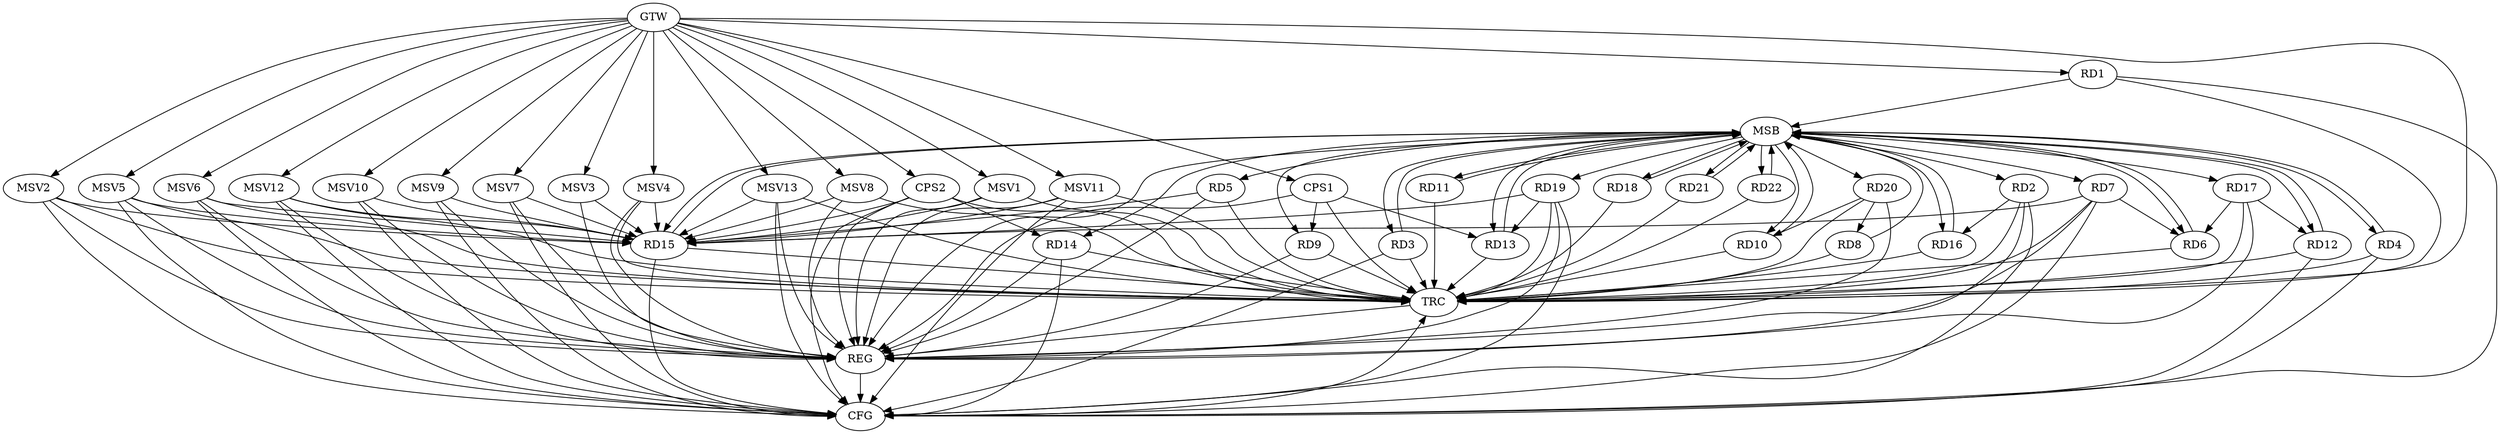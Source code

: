 strict digraph G {
  RD1 [ label="RD1" ];
  RD2 [ label="RD2" ];
  RD3 [ label="RD3" ];
  RD4 [ label="RD4" ];
  RD5 [ label="RD5" ];
  RD6 [ label="RD6" ];
  RD7 [ label="RD7" ];
  RD8 [ label="RD8" ];
  RD9 [ label="RD9" ];
  RD10 [ label="RD10" ];
  RD11 [ label="RD11" ];
  RD12 [ label="RD12" ];
  RD13 [ label="RD13" ];
  RD14 [ label="RD14" ];
  RD15 [ label="RD15" ];
  RD16 [ label="RD16" ];
  RD17 [ label="RD17" ];
  RD18 [ label="RD18" ];
  RD19 [ label="RD19" ];
  RD20 [ label="RD20" ];
  RD21 [ label="RD21" ];
  RD22 [ label="RD22" ];
  CPS1 [ label="CPS1" ];
  CPS2 [ label="CPS2" ];
  GTW [ label="GTW" ];
  REG [ label="REG" ];
  MSB [ label="MSB" ];
  CFG [ label="CFG" ];
  TRC [ label="TRC" ];
  MSV1 [ label="MSV1" ];
  MSV2 [ label="MSV2" ];
  MSV3 [ label="MSV3" ];
  MSV4 [ label="MSV4" ];
  MSV5 [ label="MSV5" ];
  MSV6 [ label="MSV6" ];
  MSV7 [ label="MSV7" ];
  MSV8 [ label="MSV8" ];
  MSV9 [ label="MSV9" ];
  MSV10 [ label="MSV10" ];
  MSV11 [ label="MSV11" ];
  MSV12 [ label="MSV12" ];
  MSV13 [ label="MSV13" ];
  RD2 -> RD16;
  RD5 -> RD15;
  RD7 -> RD6;
  RD17 -> RD6;
  RD7 -> RD15;
  RD20 -> RD8;
  RD20 -> RD10;
  RD17 -> RD12;
  RD19 -> RD13;
  RD19 -> RD15;
  CPS1 -> RD9;
  CPS1 -> RD13;
  CPS2 -> RD14;
  CPS2 -> RD15;
  GTW -> RD1;
  GTW -> CPS1;
  GTW -> CPS2;
  RD2 -> REG;
  RD5 -> REG;
  RD7 -> REG;
  RD9 -> REG;
  RD14 -> REG;
  RD17 -> REG;
  RD19 -> REG;
  RD20 -> REG;
  CPS1 -> REG;
  CPS2 -> REG;
  RD1 -> MSB;
  MSB -> RD16;
  MSB -> REG;
  RD3 -> MSB;
  MSB -> RD18;
  RD4 -> MSB;
  MSB -> RD2;
  MSB -> RD17;
  RD6 -> MSB;
  MSB -> RD7;
  MSB -> RD9;
  MSB -> RD11;
  MSB -> RD15;
  RD8 -> MSB;
  RD10 -> MSB;
  MSB -> RD13;
  RD11 -> MSB;
  MSB -> RD3;
  MSB -> RD4;
  MSB -> RD10;
  MSB -> RD12;
  RD12 -> MSB;
  MSB -> RD21;
  RD13 -> MSB;
  RD15 -> MSB;
  RD16 -> MSB;
  MSB -> RD6;
  MSB -> RD14;
  RD18 -> MSB;
  RD21 -> MSB;
  MSB -> RD20;
  MSB -> RD22;
  RD22 -> MSB;
  MSB -> RD5;
  MSB -> RD19;
  RD15 -> CFG;
  RD2 -> CFG;
  RD14 -> CFG;
  CPS2 -> CFG;
  RD19 -> CFG;
  RD4 -> CFG;
  RD3 -> CFG;
  RD7 -> CFG;
  RD12 -> CFG;
  RD1 -> CFG;
  REG -> CFG;
  RD1 -> TRC;
  RD2 -> TRC;
  RD3 -> TRC;
  RD4 -> TRC;
  RD5 -> TRC;
  RD6 -> TRC;
  RD7 -> TRC;
  RD8 -> TRC;
  RD9 -> TRC;
  RD10 -> TRC;
  RD11 -> TRC;
  RD12 -> TRC;
  RD13 -> TRC;
  RD14 -> TRC;
  RD15 -> TRC;
  RD16 -> TRC;
  RD17 -> TRC;
  RD18 -> TRC;
  RD19 -> TRC;
  RD20 -> TRC;
  RD21 -> TRC;
  RD22 -> TRC;
  CPS1 -> TRC;
  CPS2 -> TRC;
  GTW -> TRC;
  CFG -> TRC;
  TRC -> REG;
  MSV1 -> RD15;
  MSV2 -> RD15;
  GTW -> MSV1;
  MSV1 -> REG;
  MSV1 -> TRC;
  GTW -> MSV2;
  MSV2 -> REG;
  MSV2 -> TRC;
  MSV2 -> CFG;
  MSV3 -> RD15;
  GTW -> MSV3;
  MSV3 -> REG;
  MSV4 -> RD15;
  MSV5 -> RD15;
  GTW -> MSV4;
  MSV4 -> REG;
  MSV4 -> TRC;
  GTW -> MSV5;
  MSV5 -> REG;
  MSV5 -> TRC;
  MSV5 -> CFG;
  MSV6 -> RD15;
  MSV7 -> RD15;
  GTW -> MSV6;
  MSV6 -> REG;
  MSV6 -> TRC;
  MSV6 -> CFG;
  GTW -> MSV7;
  MSV7 -> REG;
  MSV7 -> CFG;
  MSV8 -> RD15;
  GTW -> MSV8;
  MSV8 -> REG;
  MSV8 -> TRC;
  MSV9 -> RD15;
  GTW -> MSV9;
  MSV9 -> REG;
  MSV9 -> CFG;
  MSV10 -> RD15;
  MSV11 -> RD15;
  GTW -> MSV10;
  MSV10 -> REG;
  MSV10 -> CFG;
  GTW -> MSV11;
  MSV11 -> REG;
  MSV11 -> TRC;
  MSV11 -> CFG;
  MSV12 -> RD15;
  GTW -> MSV12;
  MSV12 -> REG;
  MSV12 -> TRC;
  MSV12 -> CFG;
  MSV13 -> RD15;
  GTW -> MSV13;
  MSV13 -> REG;
  MSV13 -> TRC;
  MSV13 -> CFG;
}
